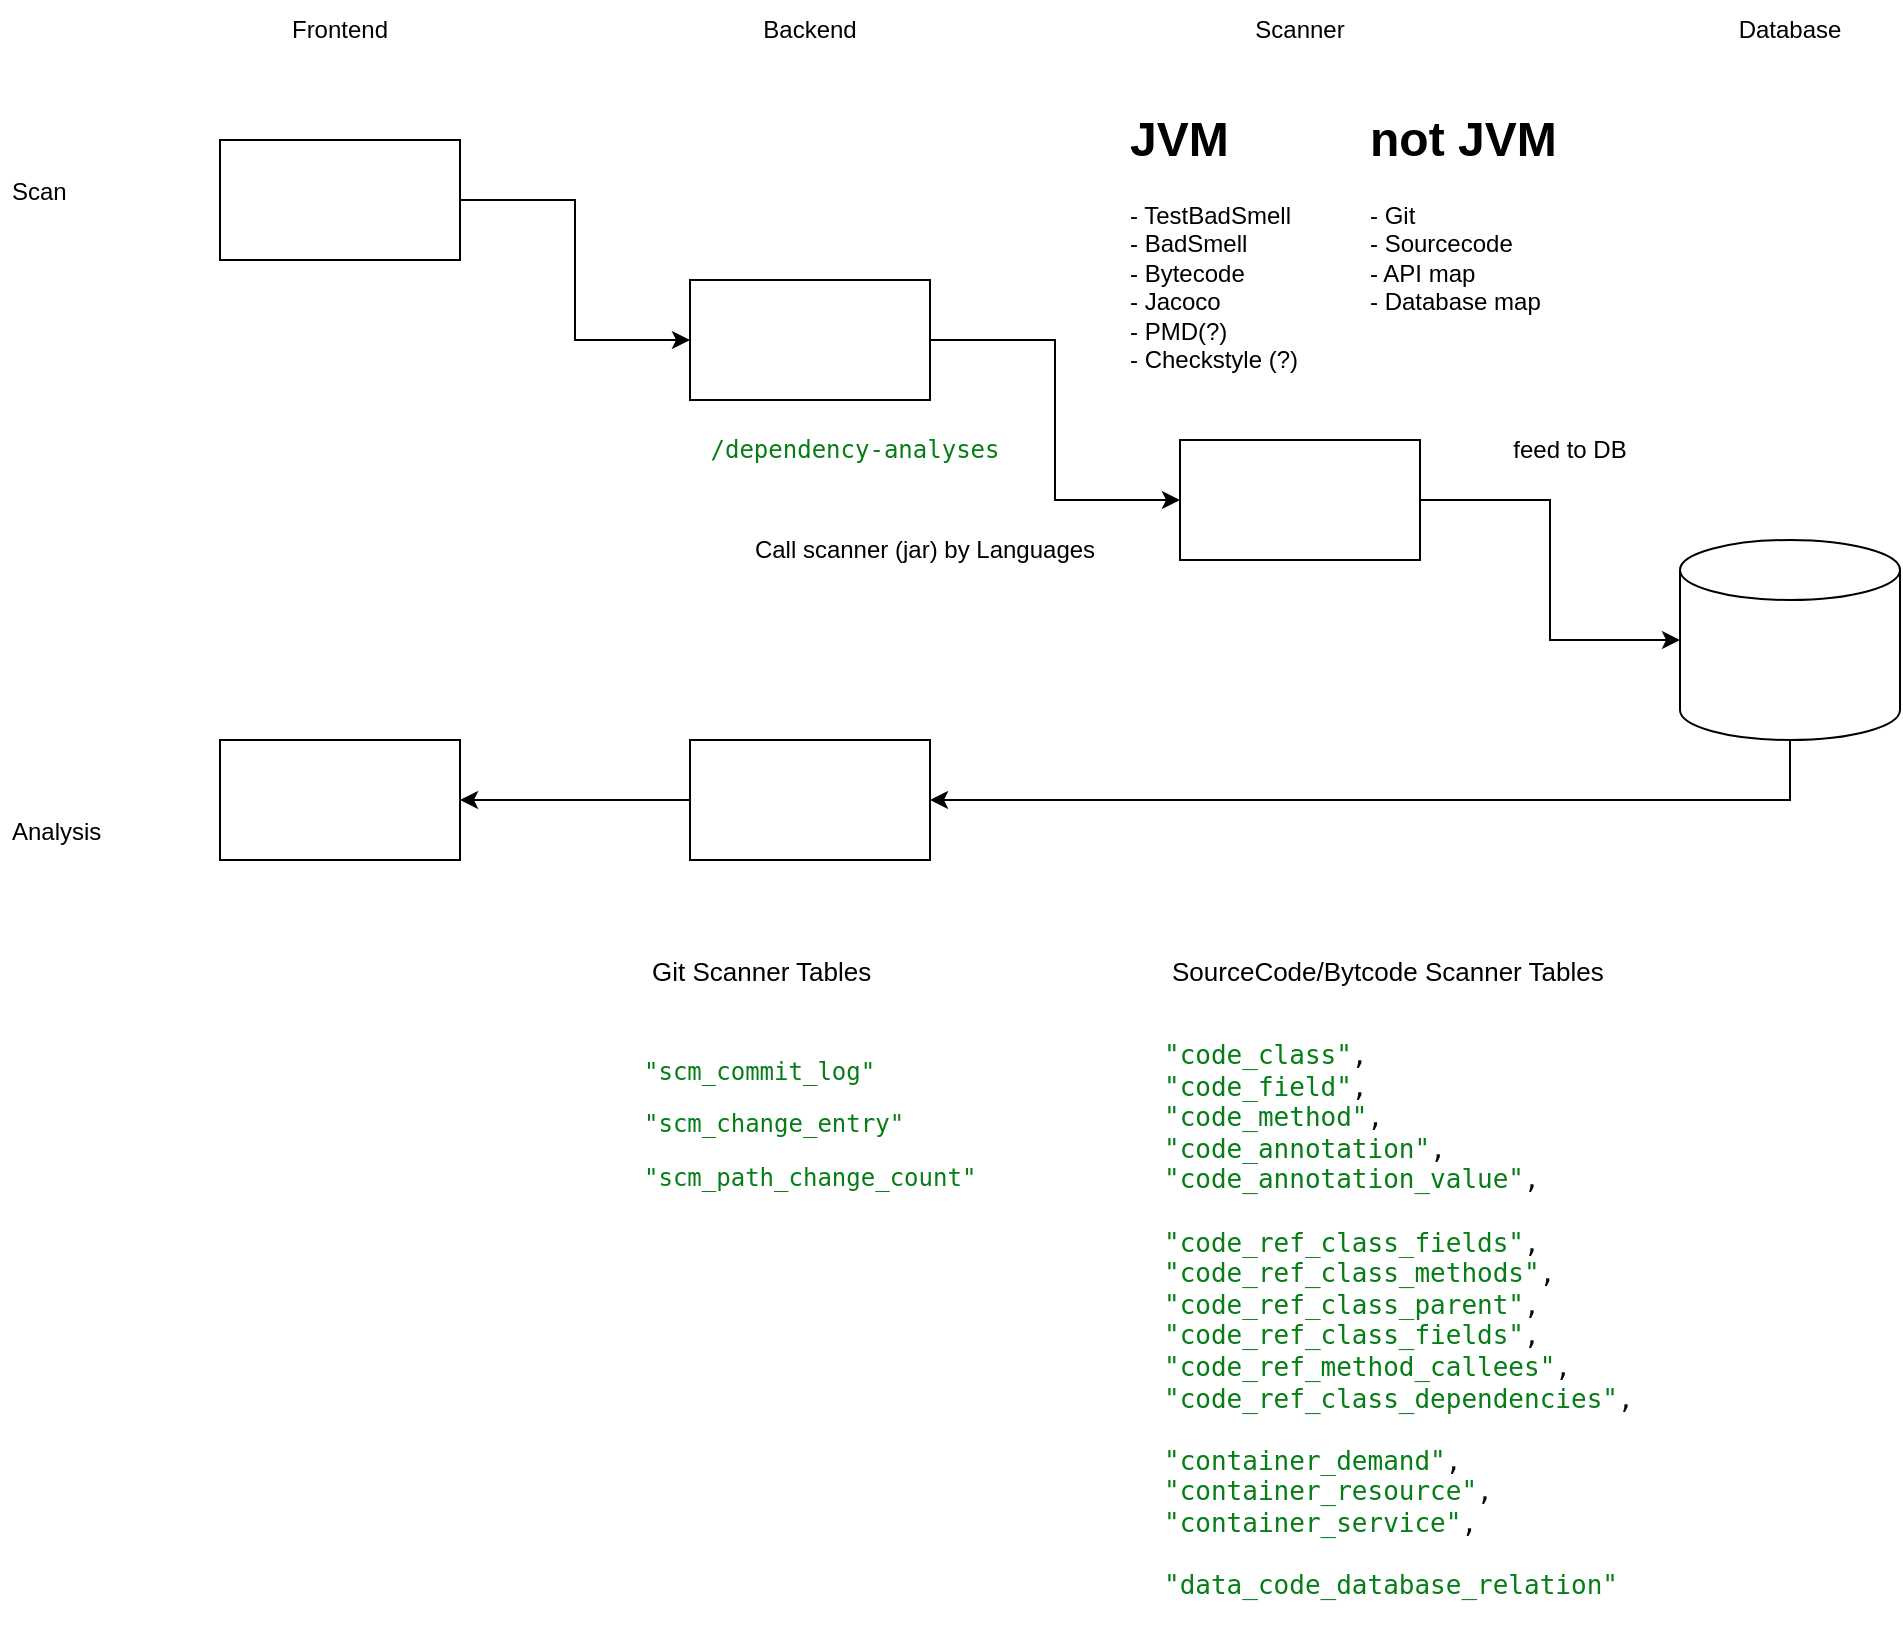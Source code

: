 <mxfile version="17.2.4" type="device"><diagram id="Wg2HLOE1QPfd0U89zYOC" name="Page-1"><mxGraphModel dx="1163" dy="842" grid="1" gridSize="10" guides="1" tooltips="1" connect="1" arrows="1" fold="1" page="1" pageScale="1" pageWidth="850" pageHeight="1100" math="0" shadow="0"><root><mxCell id="0"/><mxCell id="1" parent="0"/><mxCell id="ySmwB-uHVA-iSlmPCQnB-9" style="edgeStyle=orthogonalEdgeStyle;rounded=0;orthogonalLoop=1;jettySize=auto;html=1;entryX=0;entryY=0.5;entryDx=0;entryDy=0;" parent="1" source="ySmwB-uHVA-iSlmPCQnB-1" target="ySmwB-uHVA-iSlmPCQnB-2" edge="1"><mxGeometry relative="1" as="geometry"/></mxCell><mxCell id="ySmwB-uHVA-iSlmPCQnB-1" value="" style="rounded=0;whiteSpace=wrap;html=1;" parent="1" vertex="1"><mxGeometry x="130" y="220" width="120" height="60" as="geometry"/></mxCell><mxCell id="ySmwB-uHVA-iSlmPCQnB-10" style="edgeStyle=orthogonalEdgeStyle;rounded=0;orthogonalLoop=1;jettySize=auto;html=1;entryX=0;entryY=0.5;entryDx=0;entryDy=0;" parent="1" source="ySmwB-uHVA-iSlmPCQnB-2" target="ySmwB-uHVA-iSlmPCQnB-3" edge="1"><mxGeometry relative="1" as="geometry"/></mxCell><mxCell id="ySmwB-uHVA-iSlmPCQnB-2" value="" style="rounded=0;whiteSpace=wrap;html=1;" parent="1" vertex="1"><mxGeometry x="365" y="290" width="120" height="60" as="geometry"/></mxCell><mxCell id="uACYP4vqPReCr_WE-E1Q-1" style="edgeStyle=orthogonalEdgeStyle;rounded=0;orthogonalLoop=1;jettySize=auto;html=1;exitX=1;exitY=0.5;exitDx=0;exitDy=0;entryX=0;entryY=0.5;entryDx=0;entryDy=0;entryPerimeter=0;" edge="1" parent="1" source="ySmwB-uHVA-iSlmPCQnB-3" target="ySmwB-uHVA-iSlmPCQnB-4"><mxGeometry relative="1" as="geometry"/></mxCell><mxCell id="ySmwB-uHVA-iSlmPCQnB-3" value="" style="rounded=0;whiteSpace=wrap;html=1;" parent="1" vertex="1"><mxGeometry x="610" y="370" width="120" height="60" as="geometry"/></mxCell><mxCell id="uACYP4vqPReCr_WE-E1Q-25" style="edgeStyle=orthogonalEdgeStyle;rounded=0;orthogonalLoop=1;jettySize=auto;html=1;entryX=1;entryY=0.5;entryDx=0;entryDy=0;fontSize=12;" edge="1" parent="1" source="ySmwB-uHVA-iSlmPCQnB-4" target="uACYP4vqPReCr_WE-E1Q-21"><mxGeometry relative="1" as="geometry"><Array as="points"><mxPoint x="915" y="550"/></Array></mxGeometry></mxCell><mxCell id="ySmwB-uHVA-iSlmPCQnB-4" value="" style="shape=cylinder3;whiteSpace=wrap;html=1;boundedLbl=1;backgroundOutline=1;size=15;" parent="1" vertex="1"><mxGeometry x="860" y="420" width="110" height="100" as="geometry"/></mxCell><mxCell id="ySmwB-uHVA-iSlmPCQnB-5" value="Frontend" style="text;html=1;strokeColor=none;fillColor=none;align=center;verticalAlign=middle;whiteSpace=wrap;rounded=0;" parent="1" vertex="1"><mxGeometry x="160" y="150" width="60" height="30" as="geometry"/></mxCell><mxCell id="ySmwB-uHVA-iSlmPCQnB-6" value="Backend" style="text;html=1;strokeColor=none;fillColor=none;align=center;verticalAlign=middle;whiteSpace=wrap;rounded=0;" parent="1" vertex="1"><mxGeometry x="395" y="150" width="60" height="30" as="geometry"/></mxCell><mxCell id="ySmwB-uHVA-iSlmPCQnB-7" value="Scanner" style="text;html=1;strokeColor=none;fillColor=none;align=center;verticalAlign=middle;whiteSpace=wrap;rounded=0;" parent="1" vertex="1"><mxGeometry x="640" y="150" width="60" height="30" as="geometry"/></mxCell><mxCell id="ySmwB-uHVA-iSlmPCQnB-8" value="Database" style="text;html=1;strokeColor=none;fillColor=none;align=center;verticalAlign=middle;whiteSpace=wrap;rounded=0;" parent="1" vertex="1"><mxGeometry x="885" y="150" width="60" height="30" as="geometry"/></mxCell><mxCell id="uACYP4vqPReCr_WE-E1Q-2" value="&lt;pre style=&quot;background-color: rgb(255, 255, 255); color: rgb(8, 8, 8); font-family: &amp;quot;jetbrains mono&amp;quot;, monospace; font-size: 12px;&quot;&gt;&lt;span style=&quot;color: rgb(6, 125, 23); font-size: 12px;&quot;&gt;/dependency-analyses&lt;/span&gt;&lt;/pre&gt;" style="text;html=1;strokeColor=none;fillColor=none;align=center;verticalAlign=middle;whiteSpace=wrap;rounded=0;fontSize=12;" vertex="1" parent="1"><mxGeometry x="365" y="360" width="165" height="30" as="geometry"/></mxCell><mxCell id="uACYP4vqPReCr_WE-E1Q-3" value="Call scanner (jar) by Languages" style="text;html=1;strokeColor=none;fillColor=none;align=center;verticalAlign=middle;whiteSpace=wrap;rounded=0;fontSize=12;" vertex="1" parent="1"><mxGeometry x="365" y="410" width="235" height="30" as="geometry"/></mxCell><mxCell id="uACYP4vqPReCr_WE-E1Q-18" value="&lt;h1&gt;JVM&lt;/h1&gt;&lt;p&gt;&lt;span&gt;- TestBadSmell&lt;/span&gt;&lt;br style=&quot;padding: 0px ; margin: 0px&quot;&gt;&lt;span&gt;- BadSmell&lt;/span&gt;&lt;br style=&quot;padding: 0px ; margin: 0px&quot;&gt;&lt;span&gt;- Bytecode&lt;/span&gt;&lt;br style=&quot;padding: 0px ; margin: 0px&quot;&gt;&lt;span&gt;- Jacoco&lt;/span&gt;&lt;br style=&quot;padding: 0px ; margin: 0px&quot;&gt;&lt;span&gt;- PMD(?)&lt;/span&gt;&lt;br style=&quot;padding: 0px ; margin: 0px&quot;&gt;&lt;span&gt;- Checkstyle (?)&lt;/span&gt;&lt;br&gt;&lt;/p&gt;" style="text;html=1;strokeColor=none;fillColor=none;spacing=5;spacingTop=-20;whiteSpace=wrap;overflow=hidden;rounded=0;fontSize=12;" vertex="1" parent="1"><mxGeometry x="580" y="200" width="115" height="160" as="geometry"/></mxCell><mxCell id="uACYP4vqPReCr_WE-E1Q-19" value="&lt;h1&gt;not JVM&lt;/h1&gt;&lt;p&gt;&lt;span&gt;- Git&lt;/span&gt;&lt;br style=&quot;padding: 0px ; margin: 0px&quot;&gt;&lt;span&gt;- Sourcecode&lt;/span&gt;&lt;br style=&quot;padding: 0px ; margin: 0px&quot;&gt;&lt;span&gt;- API map&lt;/span&gt;&lt;br style=&quot;padding: 0px ; margin: 0px&quot;&gt;&lt;span&gt;- Database map&lt;/span&gt;&lt;br&gt;&lt;/p&gt;" style="text;html=1;strokeColor=none;fillColor=none;spacing=5;spacingTop=-20;whiteSpace=wrap;overflow=hidden;rounded=0;fontSize=12;" vertex="1" parent="1"><mxGeometry x="700" y="200" width="120" height="130" as="geometry"/></mxCell><mxCell id="uACYP4vqPReCr_WE-E1Q-20" value="feed to DB" style="text;html=1;strokeColor=none;fillColor=none;align=center;verticalAlign=middle;whiteSpace=wrap;rounded=0;fontSize=12;" vertex="1" parent="1"><mxGeometry x="750" y="360" width="110" height="30" as="geometry"/></mxCell><mxCell id="uACYP4vqPReCr_WE-E1Q-26" style="edgeStyle=orthogonalEdgeStyle;rounded=0;orthogonalLoop=1;jettySize=auto;html=1;entryX=1;entryY=0.5;entryDx=0;entryDy=0;fontSize=12;" edge="1" parent="1" source="uACYP4vqPReCr_WE-E1Q-21" target="uACYP4vqPReCr_WE-E1Q-24"><mxGeometry relative="1" as="geometry"/></mxCell><mxCell id="uACYP4vqPReCr_WE-E1Q-21" value="" style="rounded=0;whiteSpace=wrap;html=1;" vertex="1" parent="1"><mxGeometry x="365" y="520" width="120" height="60" as="geometry"/></mxCell><mxCell id="uACYP4vqPReCr_WE-E1Q-22" value="Scan" style="text;strokeColor=none;fillColor=none;align=left;verticalAlign=middle;spacingLeft=4;spacingRight=4;overflow=hidden;points=[[0,0.5],[1,0.5]];portConstraint=eastwest;rotatable=0;fontSize=12;" vertex="1" parent="1"><mxGeometry x="20" y="230" width="80" height="30" as="geometry"/></mxCell><mxCell id="uACYP4vqPReCr_WE-E1Q-23" value="Analysis" style="text;strokeColor=none;fillColor=none;align=left;verticalAlign=middle;spacingLeft=4;spacingRight=4;overflow=hidden;points=[[0,0.5],[1,0.5]];portConstraint=eastwest;rotatable=0;fontSize=12;" vertex="1" parent="1"><mxGeometry x="20" y="550" width="80" height="30" as="geometry"/></mxCell><mxCell id="uACYP4vqPReCr_WE-E1Q-24" value="" style="rounded=0;whiteSpace=wrap;html=1;" vertex="1" parent="1"><mxGeometry x="130" y="520" width="120" height="60" as="geometry"/></mxCell><mxCell id="uACYP4vqPReCr_WE-E1Q-133" value="&lt;pre style=&quot;color: rgb(8 , 8 , 8) ; font-family: &amp;#34;jetbrains mono&amp;#34; , monospace ; font-size: 13px&quot;&gt;&lt;pre style=&quot;font-family: &amp;#34;jetbrains mono&amp;#34; , monospace&quot;&gt;&lt;span style=&quot;background-color: rgb(255 , 255 , 255)&quot;&gt;&lt;span style=&quot;color: rgb(6 , 125 , 23)&quot;&gt;&quot;code_class&quot;&lt;/span&gt;,&lt;br&gt;&lt;span style=&quot;color: rgb(6 , 125 , 23)&quot;&gt;&quot;code_field&quot;&lt;/span&gt;,&lt;br&gt;&lt;span style=&quot;color: rgb(6 , 125 , 23)&quot;&gt;&quot;code_method&quot;&lt;/span&gt;,&lt;br&gt;&lt;span style=&quot;color: rgb(6 , 125 , 23)&quot;&gt;&quot;code_annotation&quot;&lt;/span&gt;,&lt;br&gt;&lt;span style=&quot;color: rgb(6 , 125 , 23)&quot;&gt;&quot;code_annotation_value&quot;&lt;/span&gt;,&lt;br&gt;&lt;br&gt;&lt;span style=&quot;color: rgb(6 , 125 , 23)&quot;&gt;&quot;code_ref_class_fields&quot;&lt;/span&gt;,&lt;br&gt;&lt;span style=&quot;color: rgb(6 , 125 , 23)&quot;&gt;&quot;code_ref_class_methods&quot;&lt;/span&gt;,&lt;br&gt;&lt;span style=&quot;color: rgb(6 , 125 , 23)&quot;&gt;&quot;code_ref_class_parent&quot;&lt;/span&gt;,&lt;br&gt;&lt;span style=&quot;color: rgb(6 , 125 , 23)&quot;&gt;&quot;code_ref_class_fields&quot;&lt;/span&gt;,&lt;br&gt;&lt;span style=&quot;color: rgb(6 , 125 , 23)&quot;&gt;&quot;code_ref_method_callees&quot;&lt;/span&gt;,&lt;br&gt;&lt;span style=&quot;color: rgb(6 , 125 , 23)&quot;&gt;&quot;code_ref_class_dependencies&quot;&lt;/span&gt;,&lt;br&gt;&lt;br&gt;&lt;span style=&quot;color: rgb(6 , 125 , 23)&quot;&gt;&quot;container_demand&quot;&lt;/span&gt;,&lt;br&gt;&lt;span style=&quot;color: rgb(6 , 125 , 23)&quot;&gt;&quot;container_resource&quot;&lt;/span&gt;,&lt;br&gt;&lt;span style=&quot;color: rgb(6 , 125 , 23)&quot;&gt;&quot;container_service&quot;&lt;/span&gt;,&lt;br&gt;&lt;br&gt;&lt;span style=&quot;color: rgb(6 , 125 , 23)&quot;&gt;&quot;data_code_database_relation&quot;&lt;/span&gt;&lt;/span&gt;&lt;/pre&gt;&lt;/pre&gt;" style="text;whiteSpace=wrap;html=1;fontSize=12;" vertex="1" parent="1"><mxGeometry x="600" y="650" width="300" height="320" as="geometry"/></mxCell><mxCell id="uACYP4vqPReCr_WE-E1Q-134" value="SourceCode/Bytcode Scanner Tables" style="text;strokeColor=none;fillColor=none;align=left;verticalAlign=middle;spacingLeft=4;spacingRight=4;overflow=hidden;points=[[0,0.5],[1,0.5]];portConstraint=eastwest;rotatable=0;labelBackgroundColor=#FFFFFF;fontSize=13;" vertex="1" parent="1"><mxGeometry x="600" y="620" width="280" height="30" as="geometry"/></mxCell><mxCell id="uACYP4vqPReCr_WE-E1Q-135" value="Git Scanner Tables" style="text;strokeColor=none;fillColor=none;align=left;verticalAlign=middle;spacingLeft=4;spacingRight=4;overflow=hidden;points=[[0,0.5],[1,0.5]];portConstraint=eastwest;rotatable=0;labelBackgroundColor=#FFFFFF;fontSize=13;" vertex="1" parent="1"><mxGeometry x="340" y="620" width="220" height="30" as="geometry"/></mxCell><mxCell id="uACYP4vqPReCr_WE-E1Q-136" value="&lt;pre style=&quot;color: rgb(8 , 8 , 8) ; font-family: &amp;#34;jetbrains mono&amp;#34; , monospace&quot;&gt;&lt;pre style=&quot;font-family: &amp;#34;jetbrains mono&amp;#34; , monospace&quot;&gt;&lt;pre style=&quot;font-family: &amp;#34;jetbrains mono&amp;#34; , monospace&quot;&gt;&lt;span style=&quot;color: rgb(6 , 125 , 23)&quot;&gt;&quot;scm_commit_log&quot;&lt;/span&gt;&lt;/pre&gt;&lt;pre style=&quot;font-family: &amp;#34;jetbrains mono&amp;#34; , monospace&quot;&gt;&lt;pre style=&quot;font-family: &amp;#34;jetbrains mono&amp;#34; , monospace&quot;&gt;&lt;span style=&quot;color: #067d17&quot;&gt;&quot;scm_change_entry&quot;&lt;/span&gt;&lt;/pre&gt;&lt;pre style=&quot;font-family: &amp;#34;jetbrains mono&amp;#34; , monospace&quot;&gt;&lt;span style=&quot;color: rgb(6 , 125 , 23)&quot;&gt;&quot;scm_path_change_count&quot;&lt;/span&gt;&lt;/pre&gt;&lt;/pre&gt;&lt;/pre&gt;&lt;/pre&gt;" style="text;whiteSpace=wrap;html=1;fontSize=12;" vertex="1" parent="1"><mxGeometry x="340" y="660" width="230" height="110" as="geometry"/></mxCell></root></mxGraphModel></diagram></mxfile>